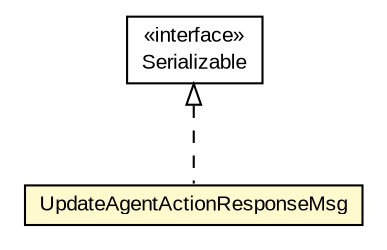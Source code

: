 #!/usr/local/bin/dot
#
# Class diagram 
# Generated by UMLGraph version R5_6-24-gf6e263 (http://www.umlgraph.org/)
#

digraph G {
	edge [fontname="arial",fontsize=10,labelfontname="arial",labelfontsize=10];
	node [fontname="arial",fontsize=10,shape=plaintext];
	nodesep=0.25;
	ranksep=0.5;
	// org.miloss.fgsms.services.interfaces.policyconfiguration.UpdateAgentActionResponseMsg
	c1274478 [label=<<table title="org.miloss.fgsms.services.interfaces.policyconfiguration.UpdateAgentActionResponseMsg" border="0" cellborder="1" cellspacing="0" cellpadding="2" port="p" bgcolor="lemonChiffon" href="./UpdateAgentActionResponseMsg.html">
		<tr><td><table border="0" cellspacing="0" cellpadding="1">
<tr><td align="center" balign="center"> UpdateAgentActionResponseMsg </td></tr>
		</table></td></tr>
		</table>>, URL="./UpdateAgentActionResponseMsg.html", fontname="arial", fontcolor="black", fontsize=10.0];
	//org.miloss.fgsms.services.interfaces.policyconfiguration.UpdateAgentActionResponseMsg implements java.io.Serializable
	c1275226:p -> c1274478:p [dir=back,arrowtail=empty,style=dashed];
	// java.io.Serializable
	c1275226 [label=<<table title="java.io.Serializable" border="0" cellborder="1" cellspacing="0" cellpadding="2" port="p" href="http://java.sun.com/j2se/1.4.2/docs/api/java/io/Serializable.html">
		<tr><td><table border="0" cellspacing="0" cellpadding="1">
<tr><td align="center" balign="center"> &#171;interface&#187; </td></tr>
<tr><td align="center" balign="center"> Serializable </td></tr>
		</table></td></tr>
		</table>>, URL="http://java.sun.com/j2se/1.4.2/docs/api/java/io/Serializable.html", fontname="arial", fontcolor="black", fontsize=10.0];
}

